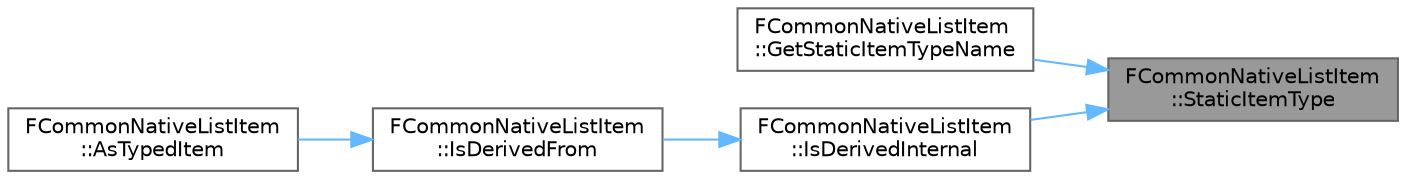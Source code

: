 digraph "FCommonNativeListItem::StaticItemType"
{
 // INTERACTIVE_SVG=YES
 // LATEX_PDF_SIZE
  bgcolor="transparent";
  edge [fontname=Helvetica,fontsize=10,labelfontname=Helvetica,labelfontsize=10];
  node [fontname=Helvetica,fontsize=10,shape=box,height=0.2,width=0.4];
  rankdir="RL";
  Node1 [id="Node000001",label="FCommonNativeListItem\l::StaticItemType",height=0.2,width=0.4,color="gray40", fillcolor="grey60", style="filled", fontcolor="black",tooltip=" "];
  Node1 -> Node2 [id="edge1_Node000001_Node000002",dir="back",color="steelblue1",style="solid",tooltip=" "];
  Node2 [id="Node000002",label="FCommonNativeListItem\l::GetStaticItemTypeName",height=0.2,width=0.4,color="grey40", fillcolor="white", style="filled",URL="$d5/de8/classFCommonNativeListItem.html#a7443018252d574c9881e9328a5358dca",tooltip=" "];
  Node1 -> Node3 [id="edge2_Node000001_Node000003",dir="back",color="steelblue1",style="solid",tooltip=" "];
  Node3 [id="Node000003",label="FCommonNativeListItem\l::IsDerivedInternal",height=0.2,width=0.4,color="grey40", fillcolor="white", style="filled",URL="$d5/de8/classFCommonNativeListItem.html#a55bab9c50d08811be7d0fbe7363e9f73",tooltip=" "];
  Node3 -> Node4 [id="edge3_Node000003_Node000004",dir="back",color="steelblue1",style="solid",tooltip=" "];
  Node4 [id="Node000004",label="FCommonNativeListItem\l::IsDerivedFrom",height=0.2,width=0.4,color="grey40", fillcolor="white", style="filled",URL="$d5/de8/classFCommonNativeListItem.html#a2a156c9f8fb434081163dbe08cdb8e8e",tooltip=" "];
  Node4 -> Node5 [id="edge4_Node000004_Node000005",dir="back",color="steelblue1",style="solid",tooltip=" "];
  Node5 [id="Node000005",label="FCommonNativeListItem\l::AsTypedItem",height=0.2,width=0.4,color="grey40", fillcolor="white", style="filled",URL="$d5/de8/classFCommonNativeListItem.html#a12966c0934b52896b84f888fd4149498",tooltip=" "];
}
